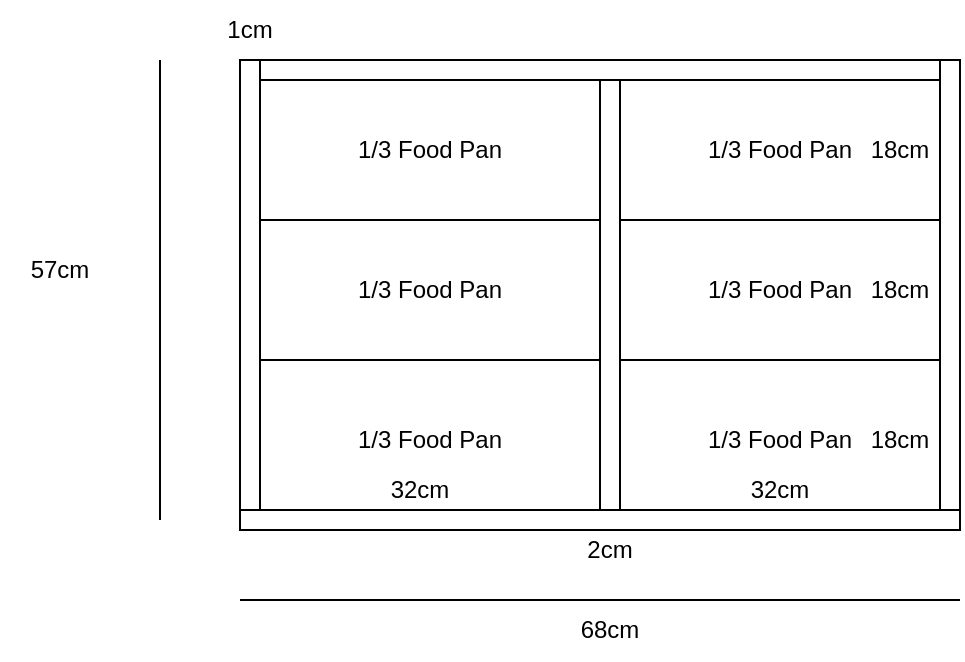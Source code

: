 <mxfile version="20.6.2" type="device"><diagram id="EOCLSdcFZbkmFRRvn3tV" name="Page-1"><mxGraphModel dx="996" dy="707" grid="1" gridSize="10" guides="1" tooltips="1" connect="1" arrows="1" fold="1" page="1" pageScale="1" pageWidth="850" pageHeight="1100" math="0" shadow="0"><root><mxCell id="0"/><mxCell id="1" parent="0"/><mxCell id="G8PjNpjgppez_HsalTez-1" value="1/3 Food Pan" style="rounded=0;whiteSpace=wrap;html=1;" vertex="1" parent="1"><mxGeometry x="250" y="340" width="170" height="80" as="geometry"/></mxCell><mxCell id="G8PjNpjgppez_HsalTez-2" value="32cm" style="text;html=1;strokeColor=none;fillColor=none;align=center;verticalAlign=middle;whiteSpace=wrap;rounded=0;" vertex="1" parent="1"><mxGeometry x="300" y="390" width="60" height="30" as="geometry"/></mxCell><mxCell id="G8PjNpjgppez_HsalTez-3" value="" style="rounded=0;whiteSpace=wrap;html=1;" vertex="1" parent="1"><mxGeometry x="420" y="200" width="10" height="220" as="geometry"/></mxCell><mxCell id="G8PjNpjgppez_HsalTez-6" value="2cm" style="text;html=1;strokeColor=none;fillColor=none;align=center;verticalAlign=middle;whiteSpace=wrap;rounded=0;" vertex="1" parent="1"><mxGeometry x="395" y="420" width="60" height="30" as="geometry"/></mxCell><mxCell id="G8PjNpjgppez_HsalTez-7" value="1/3 Food Pan" style="rounded=0;whiteSpace=wrap;html=1;" vertex="1" parent="1"><mxGeometry x="430" y="340" width="160" height="80" as="geometry"/></mxCell><mxCell id="G8PjNpjgppez_HsalTez-8" value="32cm" style="text;html=1;strokeColor=none;fillColor=none;align=center;verticalAlign=middle;whiteSpace=wrap;rounded=0;" vertex="1" parent="1"><mxGeometry x="480" y="390" width="60" height="30" as="geometry"/></mxCell><mxCell id="G8PjNpjgppez_HsalTez-9" value="1/3 Food Pan" style="rounded=0;whiteSpace=wrap;html=1;" vertex="1" parent="1"><mxGeometry x="250" y="270" width="170" height="70" as="geometry"/></mxCell><mxCell id="G8PjNpjgppez_HsalTez-10" value="1/3 Food Pan" style="rounded=0;whiteSpace=wrap;html=1;" vertex="1" parent="1"><mxGeometry x="430" y="270" width="160" height="70" as="geometry"/></mxCell><mxCell id="G8PjNpjgppez_HsalTez-11" value="1/3 Food Pan" style="rounded=0;whiteSpace=wrap;html=1;" vertex="1" parent="1"><mxGeometry x="250" y="200" width="170" height="70" as="geometry"/></mxCell><mxCell id="G8PjNpjgppez_HsalTez-12" value="1/3 Food Pan" style="rounded=0;whiteSpace=wrap;html=1;" vertex="1" parent="1"><mxGeometry x="430" y="200" width="160" height="70" as="geometry"/></mxCell><mxCell id="G8PjNpjgppez_HsalTez-13" value="" style="rounded=0;whiteSpace=wrap;html=1;" vertex="1" parent="1"><mxGeometry x="240" y="190" width="10" height="230" as="geometry"/></mxCell><mxCell id="G8PjNpjgppez_HsalTez-14" value="" style="rounded=0;whiteSpace=wrap;html=1;" vertex="1" parent="1"><mxGeometry x="590" y="190" width="10" height="230" as="geometry"/></mxCell><mxCell id="G8PjNpjgppez_HsalTez-15" value="1cm" style="text;html=1;strokeColor=none;fillColor=none;align=center;verticalAlign=middle;whiteSpace=wrap;rounded=0;" vertex="1" parent="1"><mxGeometry x="215" y="160" width="60" height="30" as="geometry"/></mxCell><mxCell id="G8PjNpjgppez_HsalTez-17" value="18cm" style="text;html=1;strokeColor=none;fillColor=none;align=center;verticalAlign=middle;whiteSpace=wrap;rounded=0;" vertex="1" parent="1"><mxGeometry x="540" y="365" width="60" height="30" as="geometry"/></mxCell><mxCell id="G8PjNpjgppez_HsalTez-18" value="18cm" style="text;html=1;strokeColor=none;fillColor=none;align=center;verticalAlign=middle;whiteSpace=wrap;rounded=0;" vertex="1" parent="1"><mxGeometry x="540" y="290" width="60" height="30" as="geometry"/></mxCell><mxCell id="G8PjNpjgppez_HsalTez-19" value="18cm" style="text;html=1;strokeColor=none;fillColor=none;align=center;verticalAlign=middle;whiteSpace=wrap;rounded=0;" vertex="1" parent="1"><mxGeometry x="540" y="220" width="60" height="30" as="geometry"/></mxCell><mxCell id="G8PjNpjgppez_HsalTez-20" value="" style="endArrow=none;html=1;rounded=0;" edge="1" parent="1"><mxGeometry width="50" height="50" relative="1" as="geometry"><mxPoint x="240" y="460" as="sourcePoint"/><mxPoint x="600" y="460" as="targetPoint"/></mxGeometry></mxCell><mxCell id="G8PjNpjgppez_HsalTez-21" value="" style="rounded=0;whiteSpace=wrap;html=1;rotation=-90;" vertex="1" parent="1"><mxGeometry x="415" y="25" width="10" height="340" as="geometry"/></mxCell><mxCell id="G8PjNpjgppez_HsalTez-22" value="" style="rounded=0;whiteSpace=wrap;html=1;rotation=-90;" vertex="1" parent="1"><mxGeometry x="415" y="240" width="10" height="360" as="geometry"/></mxCell><mxCell id="G8PjNpjgppez_HsalTez-23" value="68cm" style="text;html=1;strokeColor=none;fillColor=none;align=center;verticalAlign=middle;whiteSpace=wrap;rounded=0;" vertex="1" parent="1"><mxGeometry x="395" y="460" width="60" height="30" as="geometry"/></mxCell><mxCell id="G8PjNpjgppez_HsalTez-24" value="" style="endArrow=none;html=1;rounded=0;" edge="1" parent="1"><mxGeometry width="50" height="50" relative="1" as="geometry"><mxPoint x="200" y="190" as="sourcePoint"/><mxPoint x="200" y="420" as="targetPoint"/></mxGeometry></mxCell><mxCell id="G8PjNpjgppez_HsalTez-25" value="57cm" style="text;html=1;strokeColor=none;fillColor=none;align=center;verticalAlign=middle;whiteSpace=wrap;rounded=0;" vertex="1" parent="1"><mxGeometry x="120" y="280" width="60" height="30" as="geometry"/></mxCell></root></mxGraphModel></diagram></mxfile>